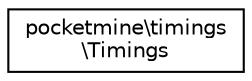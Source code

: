 digraph "Graphical Class Hierarchy"
{
 // INTERACTIVE_SVG=YES
 // LATEX_PDF_SIZE
  edge [fontname="Helvetica",fontsize="10",labelfontname="Helvetica",labelfontsize="10"];
  node [fontname="Helvetica",fontsize="10",shape=record];
  rankdir="LR";
  Node0 [label="pocketmine\\timings\l\\Timings",height=0.2,width=0.4,color="black", fillcolor="white", style="filled",URL="$de/d8c/classpocketmine_1_1timings_1_1_timings.html",tooltip=" "];
}
